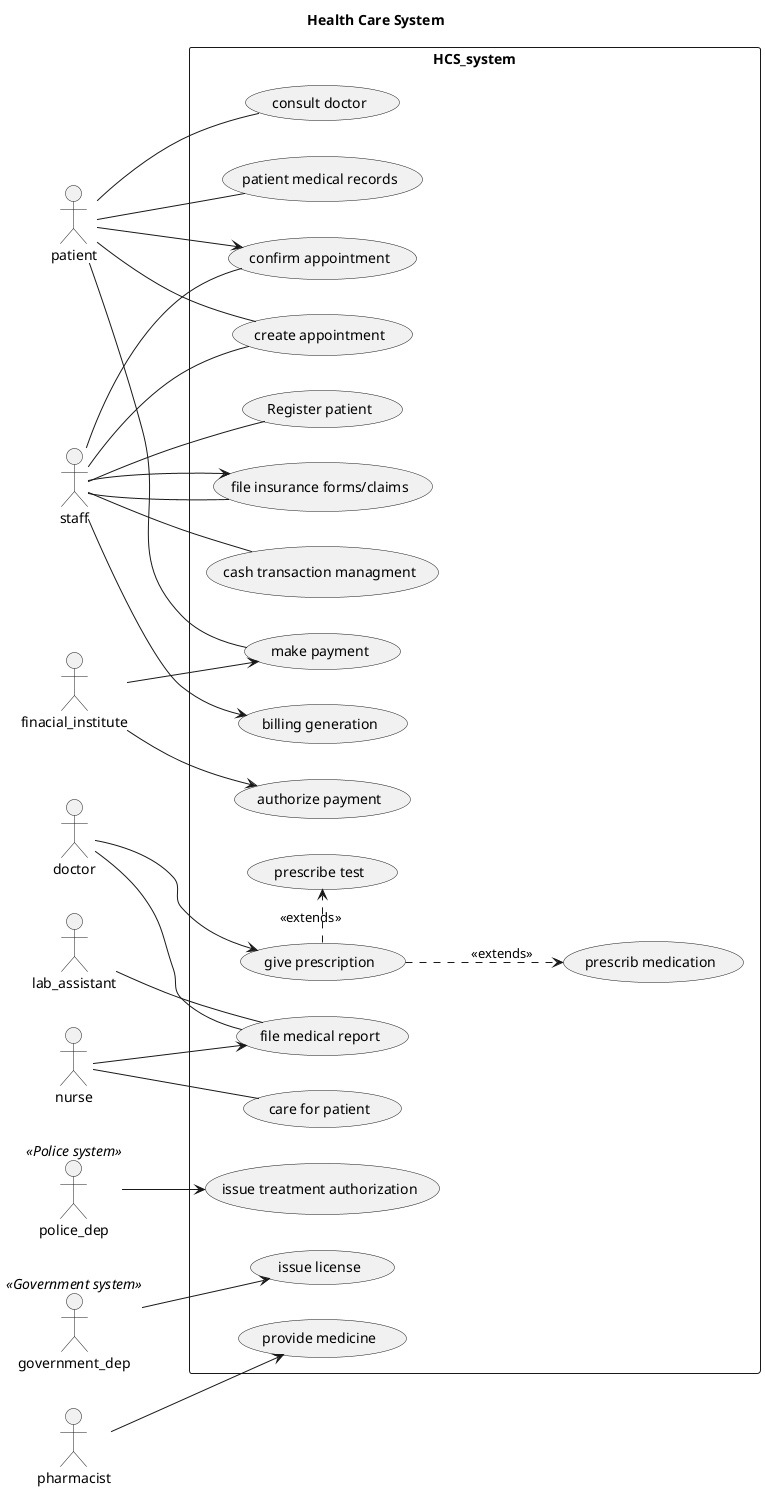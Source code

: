 @startuml HCS_use_case
left to right direction
' skinparam Handwritten true
skinparam Shadowing false
skinparam PackageStyle rect
title Health Care System

actor patient as patient
actor staff as staff
actor :doctor: as doctor
actor :nurse: as nurse
actor :lab_assistant: as lab_assistant
:police_dep: as police_dep << Police system >>
:government_dep: as gov_dep << Government system >>
:finacial_institute: as finacial_institute
actor pharmacist as pharmacist


rectangle HCS_system {
    (Register patient) as patient_registration
    (create appointment) as create_appointment
    (make payment) as make_payment
    (consult doctor) as consult_doctor
    (give prescription) as prescribe
    (patient medical records) as patient_medical_records
    (prescribe test) as prescribe_test
    (prescrib medication) as prescribe_medication
    (authorize payment) as payment_authorization
    (care for patient) as patient_care
    (file insurance forms/claims) as file_insurance_form
    (file medical report) as file_medical_report
    (issue license) as issue_license
    (confirm appointment) as confirm_appointment
    (issue treatment authorization) as treatment_authorization
    (provide medicine) as medicine_provision
    (cash transaction managment) as handle_cash_payments
    (billing generation) as billing_generation

    staff -- patient_registration
    staff -- create_appointment
    staff -- file_insurance_form
    staff -- handle_cash_payments
    staff -- confirm_appointment
    patient -- make_payment
    patient -- consult_doctor
    patient -- patient_medical_records
    patient -- create_appointment
    patient --> confirm_appointment
    staff --> file_insurance_form
    doctor --> prescribe
    prescribe ..> prescribe_medication : <<extends>>
    prescribe .> prescribe_test : <<extends>>
    doctor -- file_medical_report
    staff --> billing_generation
    pharmacist --> medicine_provision
    gov_dep --> issue_license
    police_dep --> treatment_authorization
    nurse --> file_medical_report
    nurse -- patient_care
    finacial_institute --> payment_authorization
    finacial_institute --> make_payment
    lab_assistant -- file_medical_report

}



@enduml